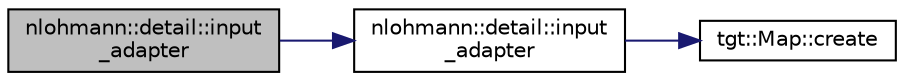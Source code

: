 digraph "nlohmann::detail::input_adapter"
{
 // LATEX_PDF_SIZE
  edge [fontname="Helvetica",fontsize="10",labelfontname="Helvetica",labelfontsize="10"];
  node [fontname="Helvetica",fontsize="10",shape=record];
  rankdir="LR";
  Node1 [label="nlohmann::detail::input\l_adapter",height=0.2,width=0.4,color="black", fillcolor="grey75", style="filled", fontcolor="black",tooltip=" "];
  Node1 -> Node2 [color="midnightblue",fontsize="10",style="solid"];
  Node2 [label="nlohmann::detail::input\l_adapter",height=0.2,width=0.4,color="black", fillcolor="white", style="filled",URL="$namespacenlohmann_1_1detail.html#ad11a087dbe66eade5af4056aef9600bf",tooltip=" "];
  Node2 -> Node3 [color="midnightblue",fontsize="10",style="solid"];
  Node3 [label="tgt::Map::create",height=0.2,width=0.4,color="black", fillcolor="white", style="filled",URL="$namespacetgt_1_1_map.html#a32e3e12695ca247efa613a2d9f00a990",tooltip=" "];
}
